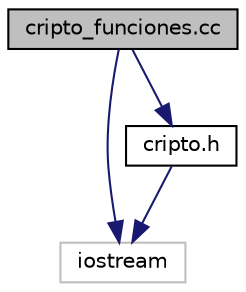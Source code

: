 digraph "cripto_funciones.cc"
{
  edge [fontname="Helvetica",fontsize="10",labelfontname="Helvetica",labelfontsize="10"];
  node [fontname="Helvetica",fontsize="10",shape=record];
  Node0 [label="cripto_funciones.cc",height=0.2,width=0.4,color="black", fillcolor="grey75", style="filled", fontcolor="black"];
  Node0 -> Node1 [color="midnightblue",fontsize="10",style="solid",fontname="Helvetica"];
  Node1 [label="iostream",height=0.2,width=0.4,color="grey75", fillcolor="white", style="filled"];
  Node0 -> Node2 [color="midnightblue",fontsize="10",style="solid",fontname="Helvetica"];
  Node2 [label="cripto.h",height=0.2,width=0.4,color="black", fillcolor="white", style="filled",URL="$cripto_8h.html",tooltip="En este apartado encontrará las declaraciones de las funciones incluidas en el programa. "];
  Node2 -> Node1 [color="midnightblue",fontsize="10",style="solid",fontname="Helvetica"];
}
